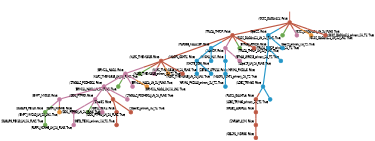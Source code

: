 strict digraph  {
graph[splines=false]; nodesep=0.7; rankdir=TB; ranksep=0.6; forcelabels=true; dpi=600; size=2.5;
0 [color="#be5742ff", fillcolor="#be5742ff", fixedsize=true, fontname=Lato, fontsize="12pt", height="0.25", label="", penwidth=3, shape=circle, style=filled, xlabel="('GSC2_DAOA-AS1', False)"];
14 [color="#be5742ff", fillcolor="#be5742ff", fixedsize=true, fontname=Lato, fontsize="12pt", height="0.25", label="", penwidth=3, shape=circle, style=filled, xlabel="('TRA2A_THRSP', False)"];
22 [color="#2496c8ff", fillcolor="#2496c8ff", fixedsize=true, fontname=Lato, fontsize="12pt", height="0.25", label="", penwidth=3, shape=circle, style=filled, xlabel="('0pol22', False)"];
25 [color="#6aa84fff", fillcolor="#6aa84fff", fixedsize=true, fontname=Lato, fontsize="12pt", height="0.25", label="", penwidth=3, shape=circle, style=filled, xlabel="('GSC2_DAOA-AS1_LN_SU_FLN2', True)"];
31 [color="#c27ba0ff", fillcolor="#c27ba0ff", fixedsize=true, fontname=Lato, fontsize="12pt", height="0.25", label="", penwidth=3, shape=circle, style=filled, xlabel="('GSC2_DAOA-AS1_LN_SU_FLN3', True)"];
38 [color="#e69138ff", fillcolor="#e69138ff", fixedsize=true, fontname=Lato, fontsize="12pt", height="0.25", label="", penwidth=3, shape=circle, style=filled, xlabel="('GSC2_DAOA-AS1_LN_SU_LN1', True)"];
42 [color="#be5742ff", fillcolor="#be5742ff", fixedsize=true, fontname=Lato, fontsize="12pt", height="0.25", label="", penwidth=3, shape=circle, style=filled, xlabel="('GSC2_DAOA-AS1_primary_SU_T1', True)"];
1 [color="#2496c8ff", fillcolor="#2496c8ff", fixedsize=true, fontname=Lato, fontsize="12pt", height="0.25", label="", penwidth=3, shape=circle, style=filled, xlabel="('LDB2_TRIM60', False)"];
17 [color="#be5742ff", fillcolor="#be5742ff", fixedsize=true, fontname=Lato, fontsize="12pt", height="0.25", label="", penwidth=3, shape=circle, style=filled, xlabel="('PACS1_GALNTL6', False)"];
48 [color="#2496c8ff", fillcolor="#2496c8ff", fixedsize=true, fontname=Lato, fontsize="12pt", height="0.25", label="", penwidth=3, shape=circle, style=filled, xlabel="('LDB2_TRIM60_primary_SU_T2', True)"];
2 [color="#be5742ff", fillcolor="#be5742ff", fixedsize=true, fontname=Lato, fontsize="12pt", height="0.25", label="", penwidth=3, shape=circle, style=filled, xlabel="('KARS_TMEM151B', False)"];
6 [color="#c27ba0ff", fillcolor="#c27ba0ff", fixedsize=true, fontname=Lato, fontsize="12pt", height="0.25", label="", penwidth=3, shape=circle, style=filled, xlabel="('BRMS1L_NACA', False)"];
26 [color="#6aa84fff", fillcolor="#6aa84fff", fixedsize=true, fontname=Lato, fontsize="12pt", height="0.25", label="", penwidth=3, shape=circle, style=filled, xlabel="('KARS_TMEM151B_LN_SU_FLN2', True)"];
32 [color="#c27ba0ff", fillcolor="#c27ba0ff", fixedsize=true, fontname=Lato, fontsize="12pt", height="0.25", label="", penwidth=3, shape=circle, style=filled, xlabel="('KARS_TMEM151B_LN_SU_FLN3', True)"];
39 [color="#e69138ff", fillcolor="#e69138ff", fixedsize=true, fontname=Lato, fontsize="12pt", height="0.25", label="", penwidth=3, shape=circle, style=filled, xlabel="('KARS_TMEM151B_LN_SU_LN1', True)"];
43 [color="#be5742ff", fillcolor="#be5742ff", fixedsize=true, fontname=Lato, fontsize="12pt", height="0.25", label="", penwidth=3, shape=circle, style=filled, xlabel="('KARS_TMEM151B_primary_SU_T1', True)"];
3 [color="#2496c8ff", fillcolor="#2496c8ff", fixedsize=true, fontname=Lato, fontsize="12pt", height="0.25", label="", penwidth=3, shape=circle, style=filled, xlabel="('MACF1_CCNT1', False)"];
12 [color="#2496c8ff", fillcolor="#2496c8ff", fixedsize=true, fontname=Lato, fontsize="12pt", height="0.25", label="", penwidth=3, shape=circle, style=filled, xlabel="('ZBTB17_ATP12A', False)"];
49 [color="#2496c8ff", fillcolor="#2496c8ff", fixedsize=true, fontname=Lato, fontsize="12pt", height="0.25", label="", penwidth=3, shape=circle, style=filled, xlabel="('MACF1_CCNT1_primary_SU_T2', True)"];
4 [color="#2496c8ff", fillcolor="#2496c8ff", fixedsize=true, fontname=Lato, fontsize="12pt", height="0.25", label="", penwidth=3, shape=circle, style=filled, xlabel="('BTNL8_LRRC25', False)"];
50 [color="#2496c8ff", fillcolor="#2496c8ff", fixedsize=true, fontname=Lato, fontsize="12pt", height="0.25", label="", penwidth=3, shape=circle, style=filled, xlabel="('BTNL8_LRRC25_primary_SU_T2', True)"];
5 [color="#2496c8ff", fillcolor="#2496c8ff", fixedsize=true, fontname=Lato, fontsize="12pt", height="0.25", label="", penwidth=3, shape=circle, style=filled, xlabel="('HVCN1_HLX', False)"];
10 [color="#2496c8ff", fillcolor="#2496c8ff", fixedsize=true, fontname=Lato, fontsize="12pt", height="0.25", label="", penwidth=3, shape=circle, style=filled, xlabel="('NRXN1_PKD1L3', False)"];
20 [color="#c27ba0ff", fillcolor="#c27ba0ff", fixedsize=true, fontname=Lato, fontsize="12pt", height="0.25", label="", penwidth=3, shape=circle, style=filled, xlabel="('ST6GAL2_PCDHGC4', False)"];
27 [color="#6aa84fff", fillcolor="#6aa84fff", fixedsize=true, fontname=Lato, fontsize="12pt", height="0.25", label="", penwidth=3, shape=circle, style=filled, xlabel="('BRMS1L_NACA_LN_SU_FLN2', True)"];
33 [color="#c27ba0ff", fillcolor="#c27ba0ff", fixedsize=true, fontname=Lato, fontsize="12pt", height="0.25", label="", penwidth=3, shape=circle, style=filled, xlabel="('BRMS1L_NACA_LN_SU_FLN3', True)"];
40 [color="#e69138ff", fillcolor="#e69138ff", fixedsize=true, fontname=Lato, fontsize="12pt", height="0.25", label="", penwidth=3, shape=circle, style=filled, xlabel="('BRMS1L_NACA_LN_SU_LN1', True)"];
8 [color="#2496c8ff", fillcolor="#2496c8ff", fixedsize=true, fontname=Lato, fontsize="12pt", height="0.25", label="", penwidth=3, shape=circle, style=filled, xlabel="('PARD3B_KIAA1239', False)"];
7 [color="#2496c8ff", fillcolor="#2496c8ff", fixedsize=true, fontname=Lato, fontsize="12pt", height="0.25", label="", penwidth=3, shape=circle, style=filled, xlabel="('CHST8_SON', False)"];
51 [color="#2496c8ff", fillcolor="#2496c8ff", fixedsize=true, fontname=Lato, fontsize="12pt", height="0.25", label="", penwidth=3, shape=circle, style=filled, xlabel="('NRXN1_PKD1L3_primary_SU_T2', True)"];
11 [color="#6aa84fff", fillcolor="#6aa84fff", fixedsize=true, fontname=Lato, fontsize="12pt", height="0.25", label="", penwidth=3, shape=circle, style=filled, xlabel="('DLGAP3_PEX10', False)"];
28 [color="#6aa84fff", fillcolor="#6aa84fff", fixedsize=true, fontname=Lato, fontsize="12pt", height="0.25", label="", penwidth=3, shape=circle, style=filled, xlabel="('DLGAP3_PEX10_LN_SU_FLN2', True)"];
13 [color="#be5742ff", fillcolor="#be5742ff", fixedsize=true, fontname=Lato, fontsize="12pt", height="0.25", label="", penwidth=3, shape=circle, style=filled, xlabel="('GET4_TESK1', False)"];
44 [color="#be5742ff", fillcolor="#be5742ff", fixedsize=true, fontname=Lato, fontsize="12pt", height="0.25", label="", penwidth=3, shape=circle, style=filled, xlabel="('GET4_TESK1_primary_SU_T1', True)"];
23 [color="#c27ba0ff", fillcolor="#c27ba0ff", fixedsize=true, fontname=Lato, fontsize="12pt", height="0.25", label="", penwidth=3, shape=circle, style=filled, xlabel="('14pol29', False)"];
29 [color="#6aa84fff", fillcolor="#6aa84fff", fixedsize=true, fontname=Lato, fontsize="12pt", height="0.25", label="", penwidth=3, shape=circle, style=filled, xlabel="('TRA2A_THRSP_LN_SU_FLN2', True)"];
45 [color="#be5742ff", fillcolor="#be5742ff", fixedsize=true, fontname=Lato, fontsize="12pt", height="0.25", label="", penwidth=3, shape=circle, style=filled, xlabel="('TRA2A_THRSP_primary_SU_T1', True)"];
15 [color="#be5742ff", fillcolor="#be5742ff", fixedsize=true, fontname=Lato, fontsize="12pt", height="0.25", label="", penwidth=3, shape=circle, style=filled, xlabel="('ZNF469_A2M', False)"];
9 [color="#be5742ff", fillcolor="#be5742ff", fixedsize=true, fontname=Lato, fontsize="12pt", height="0.25", label="", penwidth=3, shape=circle, style=filled, xlabel="('CELSR1_WDR33', False)"];
16 [color="#c27ba0ff", fillcolor="#c27ba0ff", fixedsize=true, fontname=Lato, fontsize="12pt", height="0.25", label="", penwidth=3, shape=circle, style=filled, xlabel="('BMP7_MYO10', False)"];
41 [color="#e69138ff", fillcolor="#e69138ff", fixedsize=true, fontname=Lato, fontsize="12pt", height="0.25", label="", penwidth=3, shape=circle, style=filled, xlabel="('BMP7_MYO10_LN_SU_LN1', True)"];
18 [color="#be5742ff", fillcolor="#be5742ff", fixedsize=true, fontname=Lato, fontsize="12pt", height="0.25", label="", penwidth=3, shape=circle, style=filled, xlabel="('OR4E2_ADORA1', False)"];
19 [color="#c27ba0ff", fillcolor="#c27ba0ff", fixedsize=true, fontname=Lato, fontsize="12pt", height="0.25", label="", penwidth=3, shape=circle, style=filled, xlabel="('FARP1_KCNH8', False)"];
35 [color="#c27ba0ff", fillcolor="#c27ba0ff", fixedsize=true, fontname=Lato, fontsize="12pt", height="0.25", label="", penwidth=3, shape=circle, style=filled, xlabel="('FARP1_KCNH8_LN_SU_FLN3', True)"];
21 [color="#c27ba0ff", fillcolor="#c27ba0ff", fixedsize=true, fontname=Lato, fontsize="12pt", height="0.25", label="", penwidth=3, shape=circle, style=filled, xlabel="('DDI1_PTPRG', False)"];
24 [color="#be5742ff", fillcolor="#be5742ff", fixedsize=true, fontname=Lato, fontsize="12pt", height="0.25", label="", penwidth=3, shape=circle, style=filled, xlabel="('20pol32', False)"];
36 [color="#c27ba0ff", fillcolor="#c27ba0ff", fixedsize=true, fontname=Lato, fontsize="12pt", height="0.25", label="", penwidth=3, shape=circle, style=filled, xlabel="('ST6GAL2_PCDHGC4_LN_SU_FLN3', True)"];
30 [color="#6aa84fff", fillcolor="#6aa84fff", fixedsize=true, fontname=Lato, fontsize="12pt", height="0.25", label="", penwidth=3, shape=circle, style=filled, xlabel="('DDI1_PTPRG_LN_SU_FLN2', True)"];
37 [color="#c27ba0ff", fillcolor="#c27ba0ff", fixedsize=true, fontname=Lato, fontsize="12pt", height="0.25", label="", penwidth=3, shape=circle, style=filled, xlabel="('DDI1_PTPRG_LN_SU_FLN3', True)"];
47 [color="#2496c8ff", fillcolor="#2496c8ff", fixedsize=true, fontname=Lato, fontsize="12pt", height="0.25", label="", penwidth=3, shape=circle, style=filled, xlabel="('0pol22_primary_SU_T2', True)"];
34 [color="#c27ba0ff", fillcolor="#c27ba0ff", fixedsize=true, fontname=Lato, fontsize="12pt", height="0.25", label="", penwidth=3, shape=circle, style=filled, xlabel="('14pol29_LN_SU_FLN3', True)"];
46 [color="#be5742ff", fillcolor="#be5742ff", fixedsize=true, fontname=Lato, fontsize="12pt", height="0.25", label="", penwidth=3, shape=circle, style=filled, xlabel="('20pol32_primary_SU_T1', True)"];
normal [label="", penwidth=3, style=invis, xlabel="('GSC2_DAOA-AS1', False)"];
0 -> 14  [arrowsize=0, color="#be5742ff;0.5:#be5742ff", minlen="1.0957447290420532", penwidth="5.5", style=solid];
0 -> 22  [arrowsize=0, color="#be5742ff;0.5:#2496c8ff", minlen="1.0265957117080688", penwidth="5.5", style=solid];
0 -> 25  [arrowsize=0, color="#be5742ff;0.5:#6aa84fff", minlen="1.0265957117080688", penwidth="5.5", style=solid];
0 -> 31  [arrowsize=0, color="#be5742ff;0.5:#c27ba0ff", minlen="1.0265957117080688", penwidth="5.5", style=solid];
0 -> 38  [arrowsize=0, color="#be5742ff;0.5:#e69138ff", minlen="1.0265957117080688", penwidth="5.5", style=solid];
0 -> 42  [arrowsize=0, color="#be5742ff;0.5:#be5742ff", minlen="1.0265957117080688", penwidth="5.5", style=solid];
14 -> 2  [arrowsize=0, color="#be5742ff;0.5:#be5742ff", minlen="2.0", penwidth="5.5", style=solid];
14 -> 8  [arrowsize=0, color="#be5742ff;0.5:#2496c8ff", minlen="1.2659574747085571", penwidth="5.5", style=solid];
14 -> 23  [arrowsize=0, color="#be5742ff;0.5:#c27ba0ff", minlen="1.0265957117080688", penwidth="5.5", style=solid];
14 -> 29  [arrowsize=0, color="#be5742ff;0.5:#6aa84fff", minlen="1.0265957117080688", penwidth="5.5", style=solid];
14 -> 45  [arrowsize=0, color="#be5742ff;0.5:#be5742ff", minlen="1.0265957117080688", penwidth="5.5", style=solid];
22 -> 4  [arrowsize=0, color="#2496c8ff;0.5:#2496c8ff", minlen="1.627659559249878", penwidth="5.5", style=solid];
22 -> 47  [arrowsize=0, color="#2496c8ff;0.5:#2496c8ff", minlen="1.0265957117080688", penwidth="5.5", style=solid];
1 -> 17  [arrowsize=0, color="#2496c8ff;0.5:#be5742ff", minlen="1.0744681358337402", penwidth="5.5", style=solid];
1 -> 48  [arrowsize=0, color="#2496c8ff;0.5:#2496c8ff", minlen="1.0265957117080688", penwidth="5.5", style=solid];
17 -> 18  [arrowsize=0, color="#be5742ff;0.5:#be5742ff", minlen="1.0744681358337402", penwidth="5.5", style=solid];
2 -> 6  [arrowsize=0, color="#be5742ff;0.5:#c27ba0ff", minlen="1.6170213222503662", penwidth="5.5", style=solid];
2 -> 26  [arrowsize=0, color="#be5742ff;0.5:#6aa84fff", minlen="1.0265957117080688", penwidth="5.5", style=solid];
2 -> 32  [arrowsize=0, color="#be5742ff;0.5:#c27ba0ff", minlen="1.0265957117080688", penwidth="5.5", style=solid];
2 -> 39  [arrowsize=0, color="#be5742ff;0.5:#e69138ff", minlen="1.0265957117080688", penwidth="5.5", style=solid];
2 -> 43  [arrowsize=0, color="#be5742ff;0.5:#be5742ff", minlen="1.0265957117080688", penwidth="5.5", style=solid];
6 -> 20  [arrowsize=0, color="#c27ba0ff;0.5:#c27ba0ff", minlen="1.063829779624939", penwidth="5.5", style=solid];
6 -> 27  [arrowsize=0, color="#c27ba0ff;0.5:#6aa84fff", minlen="1.0265957117080688", penwidth="5.5", style=solid];
6 -> 33  [arrowsize=0, color="#c27ba0ff;0.5:#c27ba0ff", minlen="1.0265957117080688", penwidth="5.5", style=solid];
6 -> 40  [arrowsize=0, color="#c27ba0ff;0.5:#e69138ff", minlen="1.0265957117080688", penwidth="5.5", style=solid];
3 -> 12  [arrowsize=0, color="#2496c8ff;0.5:#2496c8ff", minlen="1.0957447290420532", penwidth="5.5", style=solid];
3 -> 49  [arrowsize=0, color="#2496c8ff;0.5:#2496c8ff", minlen="1.0265957117080688", penwidth="5.5", style=solid];
4 -> 1  [arrowsize=0, color="#2496c8ff;0.5:#2496c8ff", minlen="3.0", penwidth="5.5", style=solid];
4 -> 50  [arrowsize=0, color="#2496c8ff;0.5:#2496c8ff", minlen="1.0265957117080688", penwidth="5.5", style=solid];
5 -> 10  [arrowsize=0, color="#2496c8ff;0.5:#2496c8ff", minlen="1.1808511018753052", penwidth="5.5", style=solid];
10 -> 51  [arrowsize=0, color="#2496c8ff;0.5:#2496c8ff", minlen="1.0265957117080688", penwidth="5.5", style=solid];
20 -> 16  [arrowsize=0, color="#c27ba0ff;0.5:#c27ba0ff", minlen="1.085106372833252", penwidth="5.5", style=solid];
20 -> 21  [arrowsize=0, color="#c27ba0ff;0.5:#c27ba0ff", minlen="1.0531915426254272", penwidth="5.5", style=solid];
20 -> 24  [arrowsize=0, color="#c27ba0ff;0.5:#be5742ff", minlen="1.0265957117080688", penwidth="5.5", style=solid];
20 -> 36  [arrowsize=0, color="#c27ba0ff;0.5:#c27ba0ff", minlen="1.0265957117080688", penwidth="5.5", style=solid];
8 -> 3  [arrowsize=0, color="#2496c8ff;0.5:#2496c8ff", minlen="1.7765958309173584", penwidth="5.5", style=solid];
8 -> 7  [arrowsize=0, color="#2496c8ff;0.5:#2496c8ff", minlen="1.3404254913330078", penwidth="5.5", style=solid];
11 -> 28  [arrowsize=0, color="#6aa84fff;0.5:#6aa84fff", minlen="1.0265957117080688", penwidth="5.5", style=solid];
13 -> 44  [arrowsize=0, color="#be5742ff;0.5:#be5742ff", minlen="1.0265957117080688", penwidth="5.5", style=solid];
23 -> 5  [arrowsize=0, color="#c27ba0ff;0.5:#2496c8ff", minlen="1.6170213222503662", penwidth="5.5", style=solid];
23 -> 34  [arrowsize=0, color="#c27ba0ff;0.5:#c27ba0ff", minlen="1.0265957117080688", penwidth="5.5", style=solid];
15 -> 9  [arrowsize=0, color="#be5742ff;0.5:#be5742ff", minlen="1.2234042882919312", penwidth="5.5", style=solid];
16 -> 11  [arrowsize=0, color="#c27ba0ff;0.5:#6aa84fff", minlen="1.1170213222503662", penwidth="5.5", style=solid];
16 -> 41  [arrowsize=0, color="#c27ba0ff;0.5:#e69138ff", minlen="1.0265957117080688", penwidth="5.5", style=solid];
18 -> 15  [arrowsize=0, color="#be5742ff;0.5:#be5742ff", minlen="1.085106372833252", penwidth="5.5", style=solid];
19 -> 35  [arrowsize=0, color="#c27ba0ff;0.5:#c27ba0ff", minlen="1.0265957117080688", penwidth="5.5", style=solid];
21 -> 19  [arrowsize=0, color="#c27ba0ff;0.5:#c27ba0ff", minlen="1.0744681358337402", penwidth="5.5", style=solid];
21 -> 30  [arrowsize=0, color="#c27ba0ff;0.5:#6aa84fff", minlen="1.0265957117080688", penwidth="5.5", style=solid];
21 -> 37  [arrowsize=0, color="#c27ba0ff;0.5:#c27ba0ff", minlen="1.0265957117080688", penwidth="5.5", style=solid];
24 -> 13  [arrowsize=0, color="#be5742ff;0.5:#be5742ff", minlen="1.0957447290420532", penwidth="5.5", style=solid];
24 -> 46  [arrowsize=0, color="#be5742ff;0.5:#be5742ff", minlen="1.0265957117080688", penwidth="5.5", style=solid];
normal -> 0  [arrowsize=0, color="#be5742ff", label="", penwidth=4, style=solid];
}
